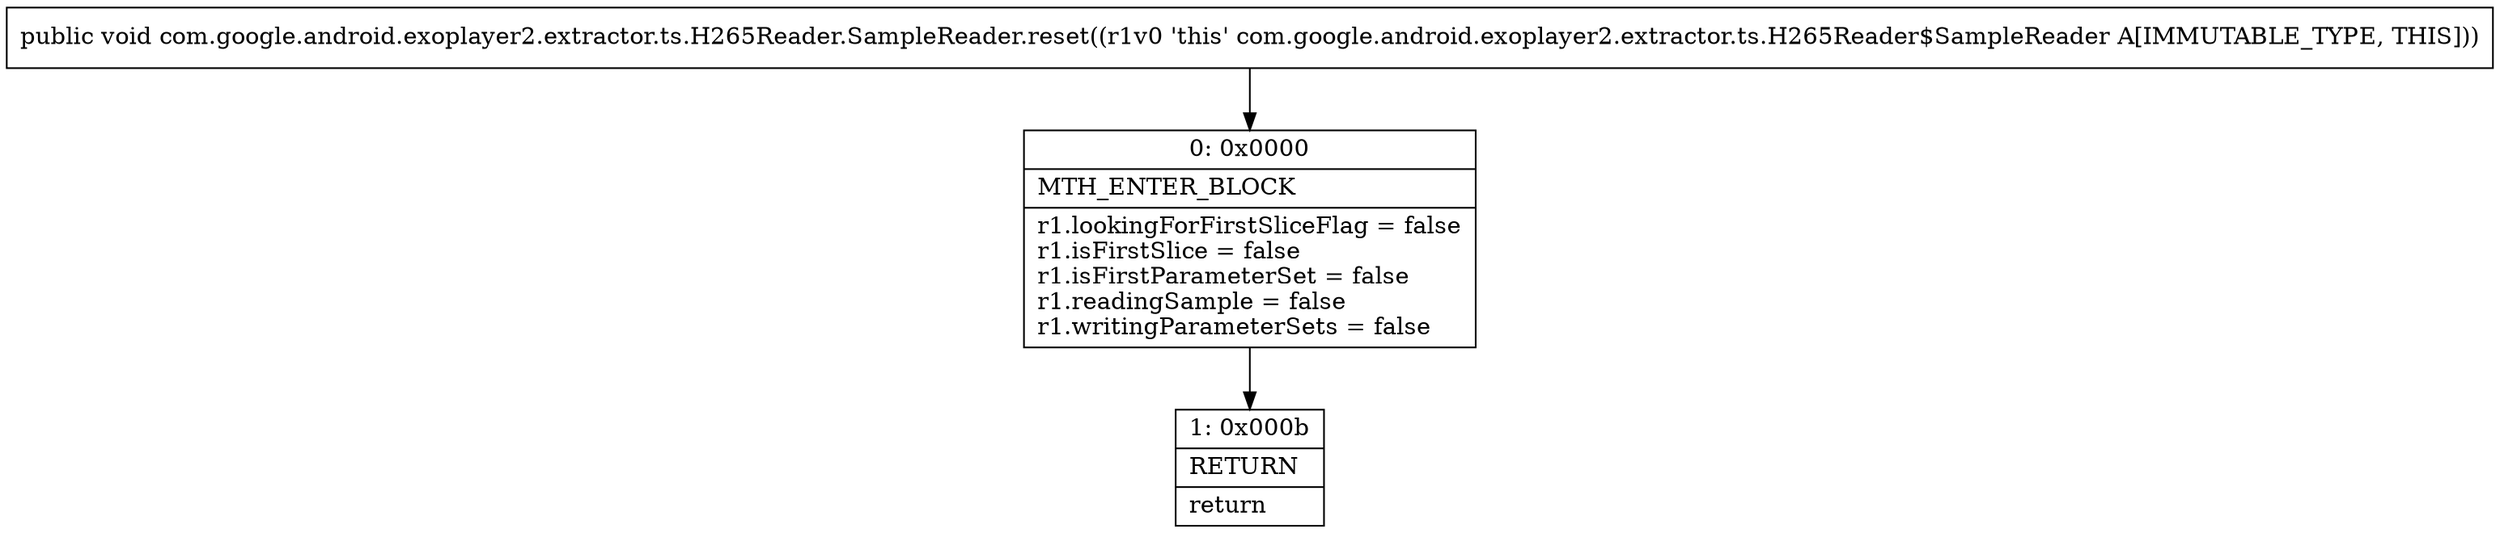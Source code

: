 digraph "CFG forcom.google.android.exoplayer2.extractor.ts.H265Reader.SampleReader.reset()V" {
Node_0 [shape=record,label="{0\:\ 0x0000|MTH_ENTER_BLOCK\l|r1.lookingForFirstSliceFlag = false\lr1.isFirstSlice = false\lr1.isFirstParameterSet = false\lr1.readingSample = false\lr1.writingParameterSets = false\l}"];
Node_1 [shape=record,label="{1\:\ 0x000b|RETURN\l|return\l}"];
MethodNode[shape=record,label="{public void com.google.android.exoplayer2.extractor.ts.H265Reader.SampleReader.reset((r1v0 'this' com.google.android.exoplayer2.extractor.ts.H265Reader$SampleReader A[IMMUTABLE_TYPE, THIS])) }"];
MethodNode -> Node_0;
Node_0 -> Node_1;
}

